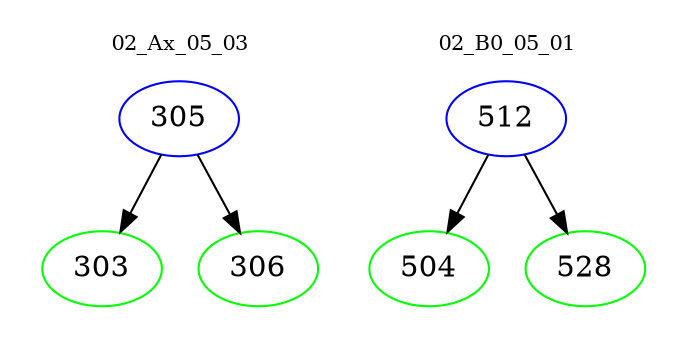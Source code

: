 digraph{
subgraph cluster_0 {
color = white
label = "02_Ax_05_03";
fontsize=10;
T0_305 [label="305", color="blue"]
T0_305 -> T0_303 [color="black"]
T0_303 [label="303", color="green"]
T0_305 -> T0_306 [color="black"]
T0_306 [label="306", color="green"]
}
subgraph cluster_1 {
color = white
label = "02_B0_05_01";
fontsize=10;
T1_512 [label="512", color="blue"]
T1_512 -> T1_504 [color="black"]
T1_504 [label="504", color="green"]
T1_512 -> T1_528 [color="black"]
T1_528 [label="528", color="green"]
}
}
